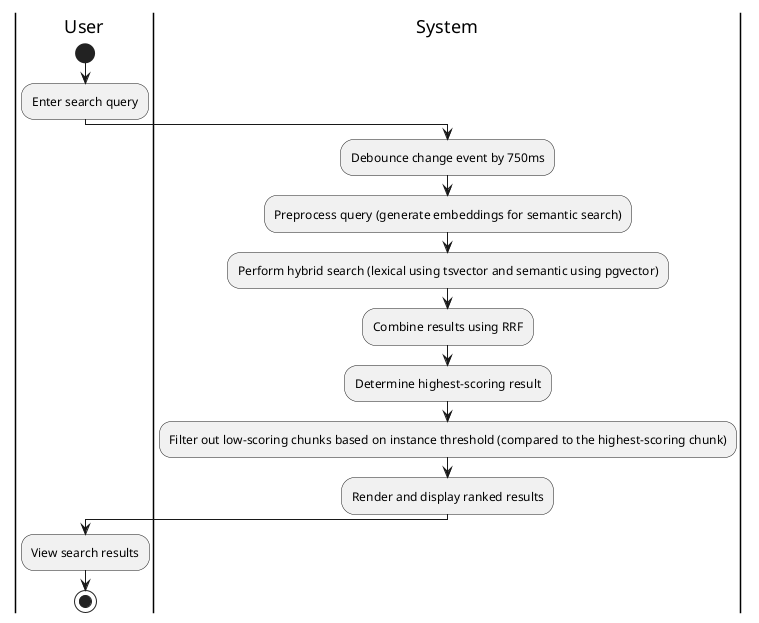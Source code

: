 @startuml
|User|
start
:Enter search query;
|System|
:Debounce change event by 750ms;
:Preprocess query (generate embeddings for semantic search);
:Perform hybrid search (lexical using tsvector and semantic using pgvector);
:Combine results using RRF;
:Determine highest-scoring result;
:Filter out low-scoring chunks based on instance threshold (compared to the highest-scoring chunk);
:Render and display ranked results;
|User|
:View search results;
stop
@enduml

